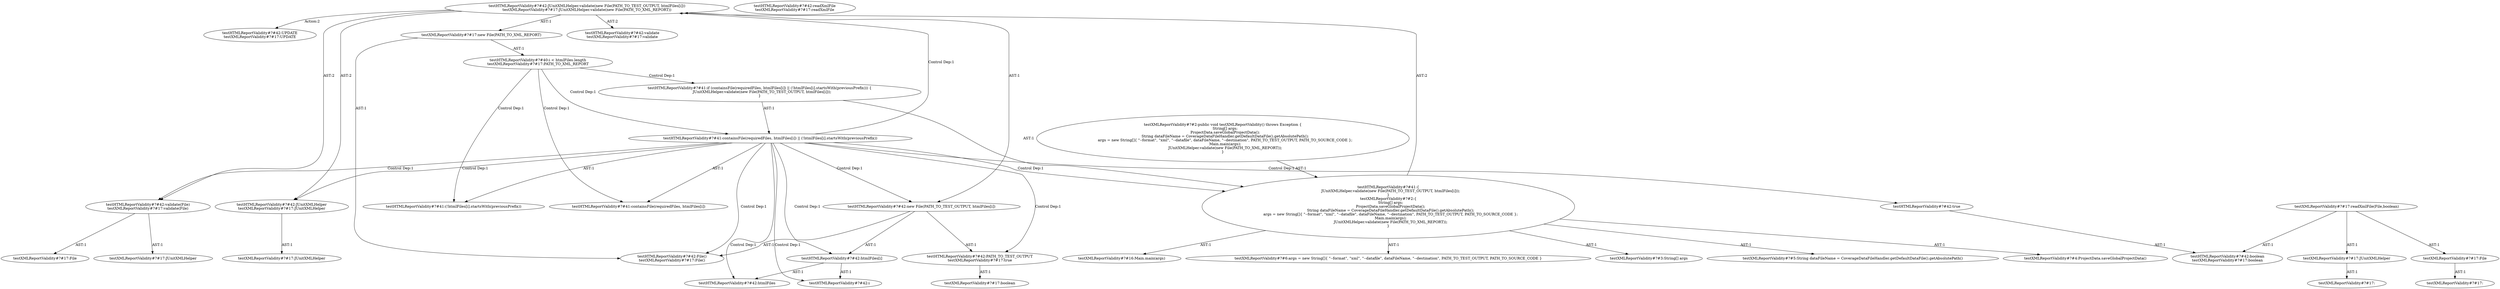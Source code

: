 digraph "Pattern" {
0 [label="testHTMLReportValidity#?#42:UPDATE
testXMLReportValidity#?#17:UPDATE" shape=ellipse]
1 [label="testHTMLReportValidity#?#42:JUnitXMLHelper.validate(new File(PATH_TO_TEST_OUTPUT, htmlFiles[i]))
testXMLReportValidity#?#17:JUnitXMLHelper.validate(new File(PATH_TO_XML_REPORT))" shape=ellipse]
2 [label="testHTMLReportValidity#?#41:containsFile(requiredFiles, htmlFiles[i]) || (!htmlFiles[i].startsWith(previousPrefix))" shape=ellipse]
3 [label="testHTMLReportValidity#?#40:i < htmlFiles.length
testXMLReportValidity#?#17:PATH_TO_XML_REPORT" shape=ellipse]
4 [label="testHTMLReportValidity#?#41:if (containsFile(requiredFiles, htmlFiles[i]) || (!htmlFiles[i].startsWith(previousPrefix))) \{
    JUnitXMLHelper.validate(new File(PATH_TO_TEST_OUTPUT, htmlFiles[i]));
\}" shape=ellipse]
5 [label="testHTMLReportValidity#?#41:containsFile(requiredFiles, htmlFiles[i])" shape=ellipse]
6 [label="testHTMLReportValidity#?#41:(!htmlFiles[i].startsWith(previousPrefix))" shape=ellipse]
7 [label="testHTMLReportValidity#?#41:\{
    JUnitXMLHelper.validate(new File(PATH_TO_TEST_OUTPUT, htmlFiles[i]));
\}
testXMLReportValidity#?#2:\{
    String[] args;
    ProjectData.saveGlobalProjectData();
    String dataFileName = CoverageDataFileHandler.getDefaultDataFile().getAbsolutePath();
    args = new String[]\{ \"--format\", \"xml\", \"--datafile\", dataFileName, \"--destination\", PATH_TO_TEST_OUTPUT, PATH_TO_SOURCE_CODE \};
    Main.main(args);
    JUnitXMLHelper.validate(new File(PATH_TO_XML_REPORT));
\}" shape=ellipse]
8 [label="testHTMLReportValidity#?#42:validate(File)
testXMLReportValidity#?#17:validate(File)" shape=ellipse]
9 [label="testHTMLReportValidity#?#42:JUnitXMLHelper
testXMLReportValidity#?#17:JUnitXMLHelper" shape=ellipse]
10 [label="testHTMLReportValidity#?#42:new File(PATH_TO_TEST_OUTPUT, htmlFiles[i])" shape=ellipse]
11 [label="testHTMLReportValidity#?#42:File()
testXMLReportValidity#?#17:File()" shape=ellipse]
12 [label="testHTMLReportValidity#?#42:PATH_TO_TEST_OUTPUT
testXMLReportValidity#?#17:true" shape=ellipse]
13 [label="testHTMLReportValidity#?#42:htmlFiles[i]" shape=ellipse]
14 [label="testHTMLReportValidity#?#42:htmlFiles" shape=ellipse]
15 [label="testHTMLReportValidity#?#42:i" shape=ellipse]
16 [label="testHTMLReportValidity#?#42:readXmlFile
testXMLReportValidity#?#17:readXmlFile" shape=ellipse]
17 [label="testHTMLReportValidity#?#42:true" shape=ellipse]
18 [label="testHTMLReportValidity#?#42:boolean
testXMLReportValidity#?#17:boolean" shape=ellipse]
19 [label="testHTMLReportValidity#?#42:validate
testXMLReportValidity#?#17:validate" shape=ellipse]
20 [label="testXMLReportValidity#?#2:public void testXMLReportValidity() throws Exception \{
    String[] args;
    ProjectData.saveGlobalProjectData();
    String dataFileName = CoverageDataFileHandler.getDefaultDataFile().getAbsolutePath();
    args = new String[]\{ \"--format\", \"xml\", \"--datafile\", dataFileName, \"--destination\", PATH_TO_TEST_OUTPUT, PATH_TO_SOURCE_CODE \};
    Main.main(args);
    JUnitXMLHelper.validate(new File(PATH_TO_XML_REPORT));
\}" shape=ellipse]
21 [label="testXMLReportValidity#?#4:ProjectData.saveGlobalProjectData()" shape=ellipse]
22 [label="testXMLReportValidity#?#6:args = new String[]\{ \"--format\", \"xml\", \"--datafile\", dataFileName, \"--destination\", PATH_TO_TEST_OUTPUT, PATH_TO_SOURCE_CODE \}" shape=ellipse]
23 [label="testXMLReportValidity#?#16:Main.main(args)" shape=ellipse]
24 [label="testXMLReportValidity#?#17:new File(PATH_TO_XML_REPORT)" shape=ellipse]
25 [label="testXMLReportValidity#?#17:" shape=ellipse]
26 [label="testXMLReportValidity#?#17:" shape=ellipse]
27 [label="testXMLReportValidity#?#17:readXmlFile(File,boolean)" shape=ellipse]
28 [label="testXMLReportValidity#?#17:boolean" shape=ellipse]
29 [label="testXMLReportValidity#?#3:String[] args" shape=ellipse]
30 [label="testXMLReportValidity#?#5:String dataFileName = CoverageDataFileHandler.getDefaultDataFile().getAbsolutePath()" shape=ellipse]
31 [label="testXMLReportValidity#?#17:JUnitXMLHelper" shape=ellipse]
32 [label="testXMLReportValidity#?#17:JUnitXMLHelper" shape=ellipse]
33 [label="testXMLReportValidity#?#17:JUnitXMLHelper" shape=ellipse]
34 [label="testXMLReportValidity#?#17:File" shape=ellipse]
35 [label="testXMLReportValidity#?#17:File" shape=ellipse]
1 -> 0 [label="Action:2"];
1 -> 19 [label="AST:2"];
1 -> 9 [label="AST:2"];
1 -> 8 [label="AST:2"];
1 -> 10 [label="AST:1"];
1 -> 24 [label="AST:1"];
2 -> 1 [label="Control Dep:1"];
2 -> 5 [label="AST:1"];
2 -> 6 [label="AST:1"];
2 -> 7 [label="Control Dep:1"];
2 -> 8 [label="Control Dep:1"];
2 -> 9 [label="Control Dep:1"];
2 -> 10 [label="Control Dep:1"];
2 -> 11 [label="Control Dep:1"];
2 -> 12 [label="Control Dep:1"];
2 -> 13 [label="Control Dep:1"];
2 -> 14 [label="Control Dep:1"];
2 -> 15 [label="Control Dep:1"];
2 -> 17 [label="Control Dep:1"];
3 -> 2 [label="Control Dep:1"];
3 -> 4 [label="Control Dep:1"];
3 -> 5 [label="Control Dep:1"];
3 -> 6 [label="Control Dep:1"];
4 -> 2 [label="AST:1"];
4 -> 7 [label="AST:1"];
7 -> 1 [label="AST:2"];
7 -> 21 [label="AST:1"];
7 -> 22 [label="AST:1"];
7 -> 23 [label="AST:1"];
7 -> 29 [label="AST:1"];
7 -> 30 [label="AST:1"];
8 -> 32 [label="AST:1"];
8 -> 34 [label="AST:1"];
9 -> 31 [label="AST:1"];
10 -> 11 [label="AST:1"];
10 -> 12 [label="AST:1"];
10 -> 13 [label="AST:1"];
12 -> 28 [label="AST:1"];
13 -> 14 [label="AST:1"];
13 -> 15 [label="AST:1"];
17 -> 18 [label="AST:1"];
20 -> 7 [label="AST:1"];
24 -> 11 [label="AST:1"];
24 -> 3 [label="AST:1"];
27 -> 33 [label="AST:1"];
27 -> 35 [label="AST:1"];
27 -> 18 [label="AST:1"];
33 -> 25 [label="AST:1"];
35 -> 26 [label="AST:1"];
}